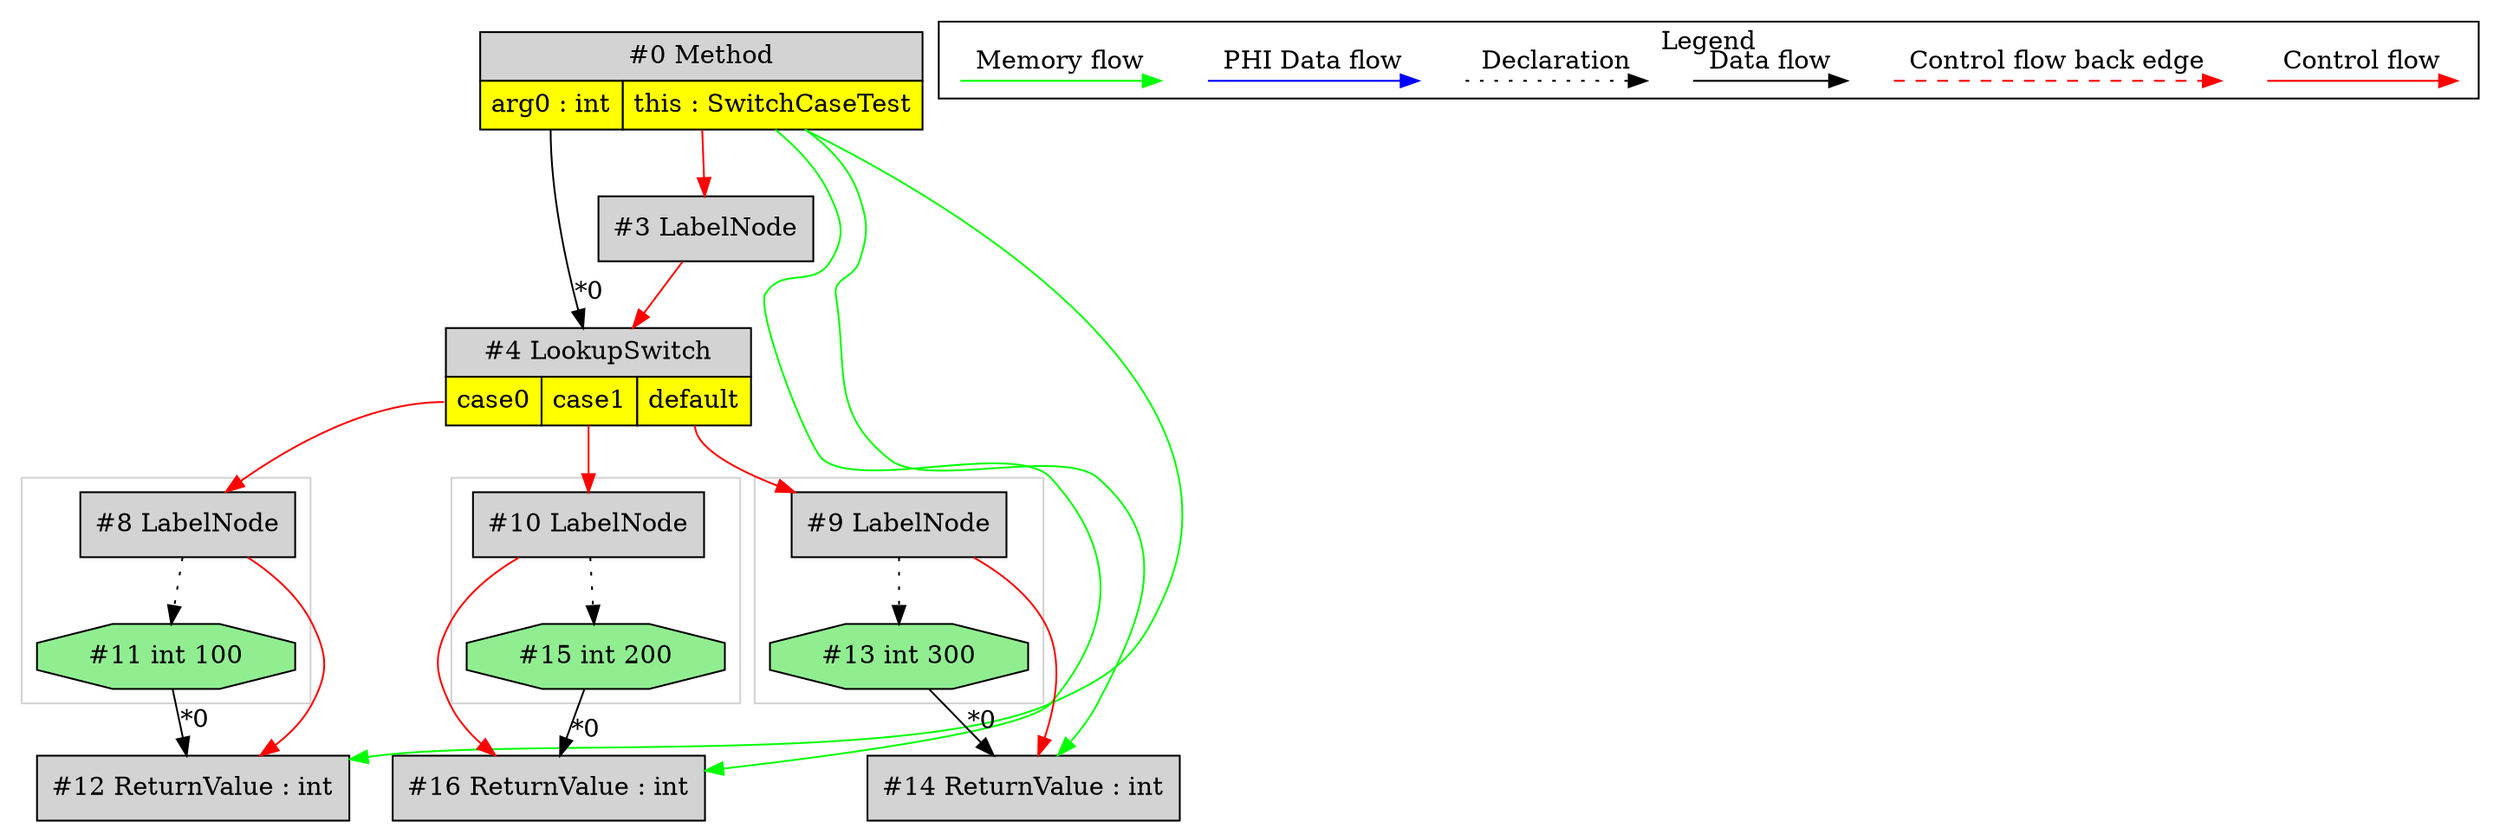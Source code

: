digraph {
 ordering="in";
 node0[margin="0", label=<<table border="0" cellborder="1" cellspacing="0" cellpadding="5"><tr><td colspan="2">#0 Method</td></tr><tr><td port="prj1" bgcolor="yellow">arg0 : int</td><td port="prj2" bgcolor="yellow">this : SwitchCaseTest</td></tr></table>>,shape=none, fillcolor=lightgrey, style=filled];
 node4[margin="0", label=<<table border="0" cellborder="1" cellspacing="0" cellpadding="5"><tr><td colspan="3">#4 LookupSwitch</td></tr><tr><td port="prj5" bgcolor="yellow">case0</td><td port="prj7" bgcolor="yellow">case1</td><td port="prj6" bgcolor="yellow">default</td></tr></table>>,shape=none, fillcolor=lightgrey, style=filled];
 node0:prj1 -> node4[headlabel="*0", labeldistance=2];
 node3 -> node4[labeldistance=2, color=red, fontcolor=red];
 node3[label="#3 LabelNode",shape=box, fillcolor=lightgrey, style=filled];
 node0 -> node3[labeldistance=2, color=red, fontcolor=red];
 node10[label="#10 LabelNode",shape=box, fillcolor=lightgrey, style=filled];
 node4:prj7 -> node10[labeldistance=2, color=red, fontcolor=red];
 node15[label="#15 int 200",shape=octagon, fillcolor=lightgreen, style=filled];
 node10 -> node15[style=dotted];
 node16[label="#16 ReturnValue : int",shape=box, fillcolor=lightgrey, style=filled];
 node15 -> node16[headlabel="*0", labeldistance=2];
 node10 -> node16[labeldistance=2, color=red, fontcolor=red];
 node0 -> node16[labeldistance=2, color=green, constraint=false];
 node9[label="#9 LabelNode",shape=box, fillcolor=lightgrey, style=filled];
 node4:prj6 -> node9[labeldistance=2, color=red, fontcolor=red];
 node13[label="#13 int 300",shape=octagon, fillcolor=lightgreen, style=filled];
 node9 -> node13[style=dotted];
 node14[label="#14 ReturnValue : int",shape=box, fillcolor=lightgrey, style=filled];
 node13 -> node14[headlabel="*0", labeldistance=2];
 node9 -> node14[labeldistance=2, color=red, fontcolor=red];
 node0 -> node14[labeldistance=2, color=green, constraint=false];
 node8[label="#8 LabelNode",shape=box, fillcolor=lightgrey, style=filled];
 node4:prj5 -> node8[labeldistance=2, color=red, fontcolor=red];
 node11[label="#11 int 100",shape=octagon, fillcolor=lightgreen, style=filled];
 node8 -> node11[style=dotted];
 node12[label="#12 ReturnValue : int",shape=box, fillcolor=lightgrey, style=filled];
 node11 -> node12[headlabel="*0", labeldistance=2];
 node8 -> node12[labeldistance=2, color=red, fontcolor=red];
 node0 -> node12[labeldistance=2, color=green, constraint=false];
 subgraph cluster_0 {
  color=lightgray;
  node9;
  node13;
 }
 subgraph cluster_1 {
  color=lightgray;
  node10;
  node15;
 }
 subgraph cluster_2 {
  color=lightgray;
  node8;
  node11;
 }
 subgraph cluster_000 {
  label = "Legend";
  node [shape=point]
  {
   rank=same;
   c0 [style = invis];
   c1 [style = invis];
   c2 [style = invis];
   c3 [style = invis];
   d0 [style = invis];
   d1 [style = invis];
   d2 [style = invis];
   d3 [style = invis];
   d4 [style = invis];
   d5 [style = invis];
   d6 [style = invis];
   d7 [style = invis];
  }
  c0 -> c1 [label="Control flow", style=solid, color=red]
  c2 -> c3 [label="Control flow back edge", style=dashed, color=red]
  d0 -> d1 [label="Data flow"]
  d2 -> d3 [label="Declaration", style=dotted]
  d4 -> d5 [label="PHI Data flow", color=blue]
  d6 -> d7 [label="Memory flow", color=green]
 }

}
